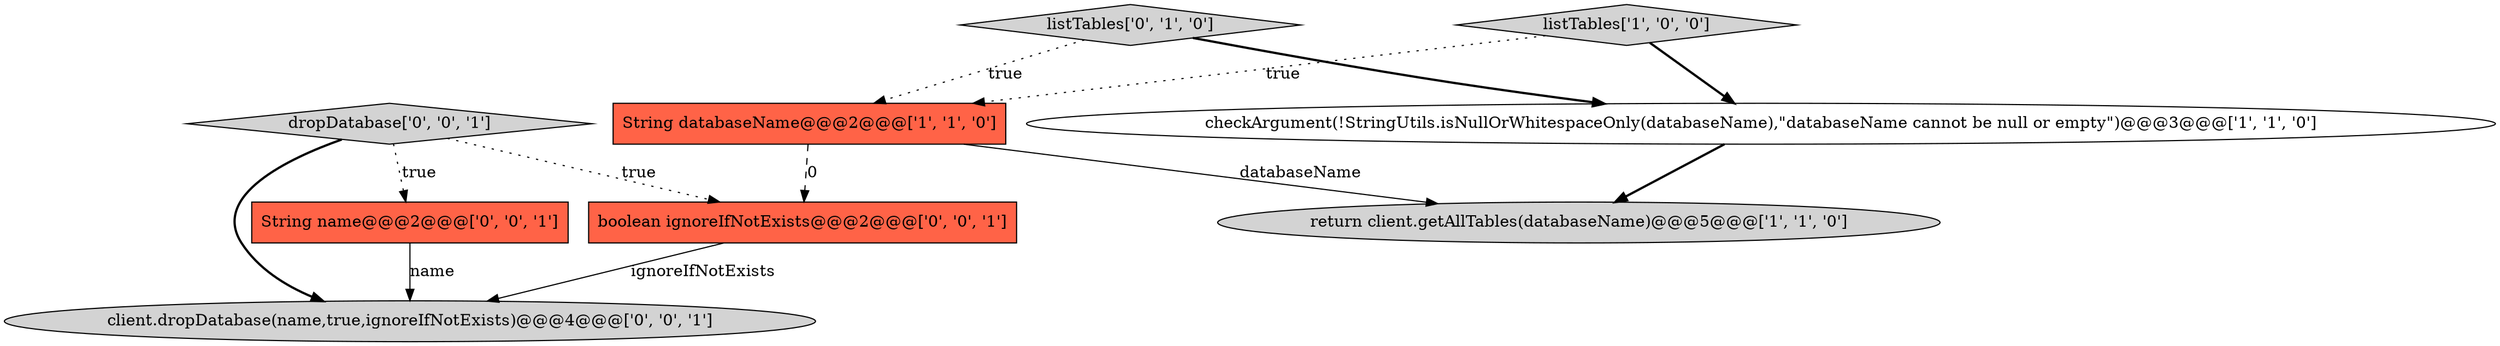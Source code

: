 digraph {
0 [style = filled, label = "String databaseName@@@2@@@['1', '1', '0']", fillcolor = tomato, shape = box image = "AAA0AAABBB1BBB"];
7 [style = filled, label = "String name@@@2@@@['0', '0', '1']", fillcolor = tomato, shape = box image = "AAA0AAABBB3BBB"];
8 [style = filled, label = "boolean ignoreIfNotExists@@@2@@@['0', '0', '1']", fillcolor = tomato, shape = box image = "AAA0AAABBB3BBB"];
4 [style = filled, label = "listTables['0', '1', '0']", fillcolor = lightgray, shape = diamond image = "AAA0AAABBB2BBB"];
1 [style = filled, label = "listTables['1', '0', '0']", fillcolor = lightgray, shape = diamond image = "AAA0AAABBB1BBB"];
5 [style = filled, label = "dropDatabase['0', '0', '1']", fillcolor = lightgray, shape = diamond image = "AAA0AAABBB3BBB"];
6 [style = filled, label = "client.dropDatabase(name,true,ignoreIfNotExists)@@@4@@@['0', '0', '1']", fillcolor = lightgray, shape = ellipse image = "AAA0AAABBB3BBB"];
3 [style = filled, label = "return client.getAllTables(databaseName)@@@5@@@['1', '1', '0']", fillcolor = lightgray, shape = ellipse image = "AAA0AAABBB1BBB"];
2 [style = filled, label = "checkArgument(!StringUtils.isNullOrWhitespaceOnly(databaseName),\"databaseName cannot be null or empty\")@@@3@@@['1', '1', '0']", fillcolor = white, shape = ellipse image = "AAA0AAABBB1BBB"];
0->3 [style = solid, label="databaseName"];
5->8 [style = dotted, label="true"];
8->6 [style = solid, label="ignoreIfNotExists"];
5->7 [style = dotted, label="true"];
7->6 [style = solid, label="name"];
4->0 [style = dotted, label="true"];
1->2 [style = bold, label=""];
0->8 [style = dashed, label="0"];
1->0 [style = dotted, label="true"];
5->6 [style = bold, label=""];
4->2 [style = bold, label=""];
2->3 [style = bold, label=""];
}
